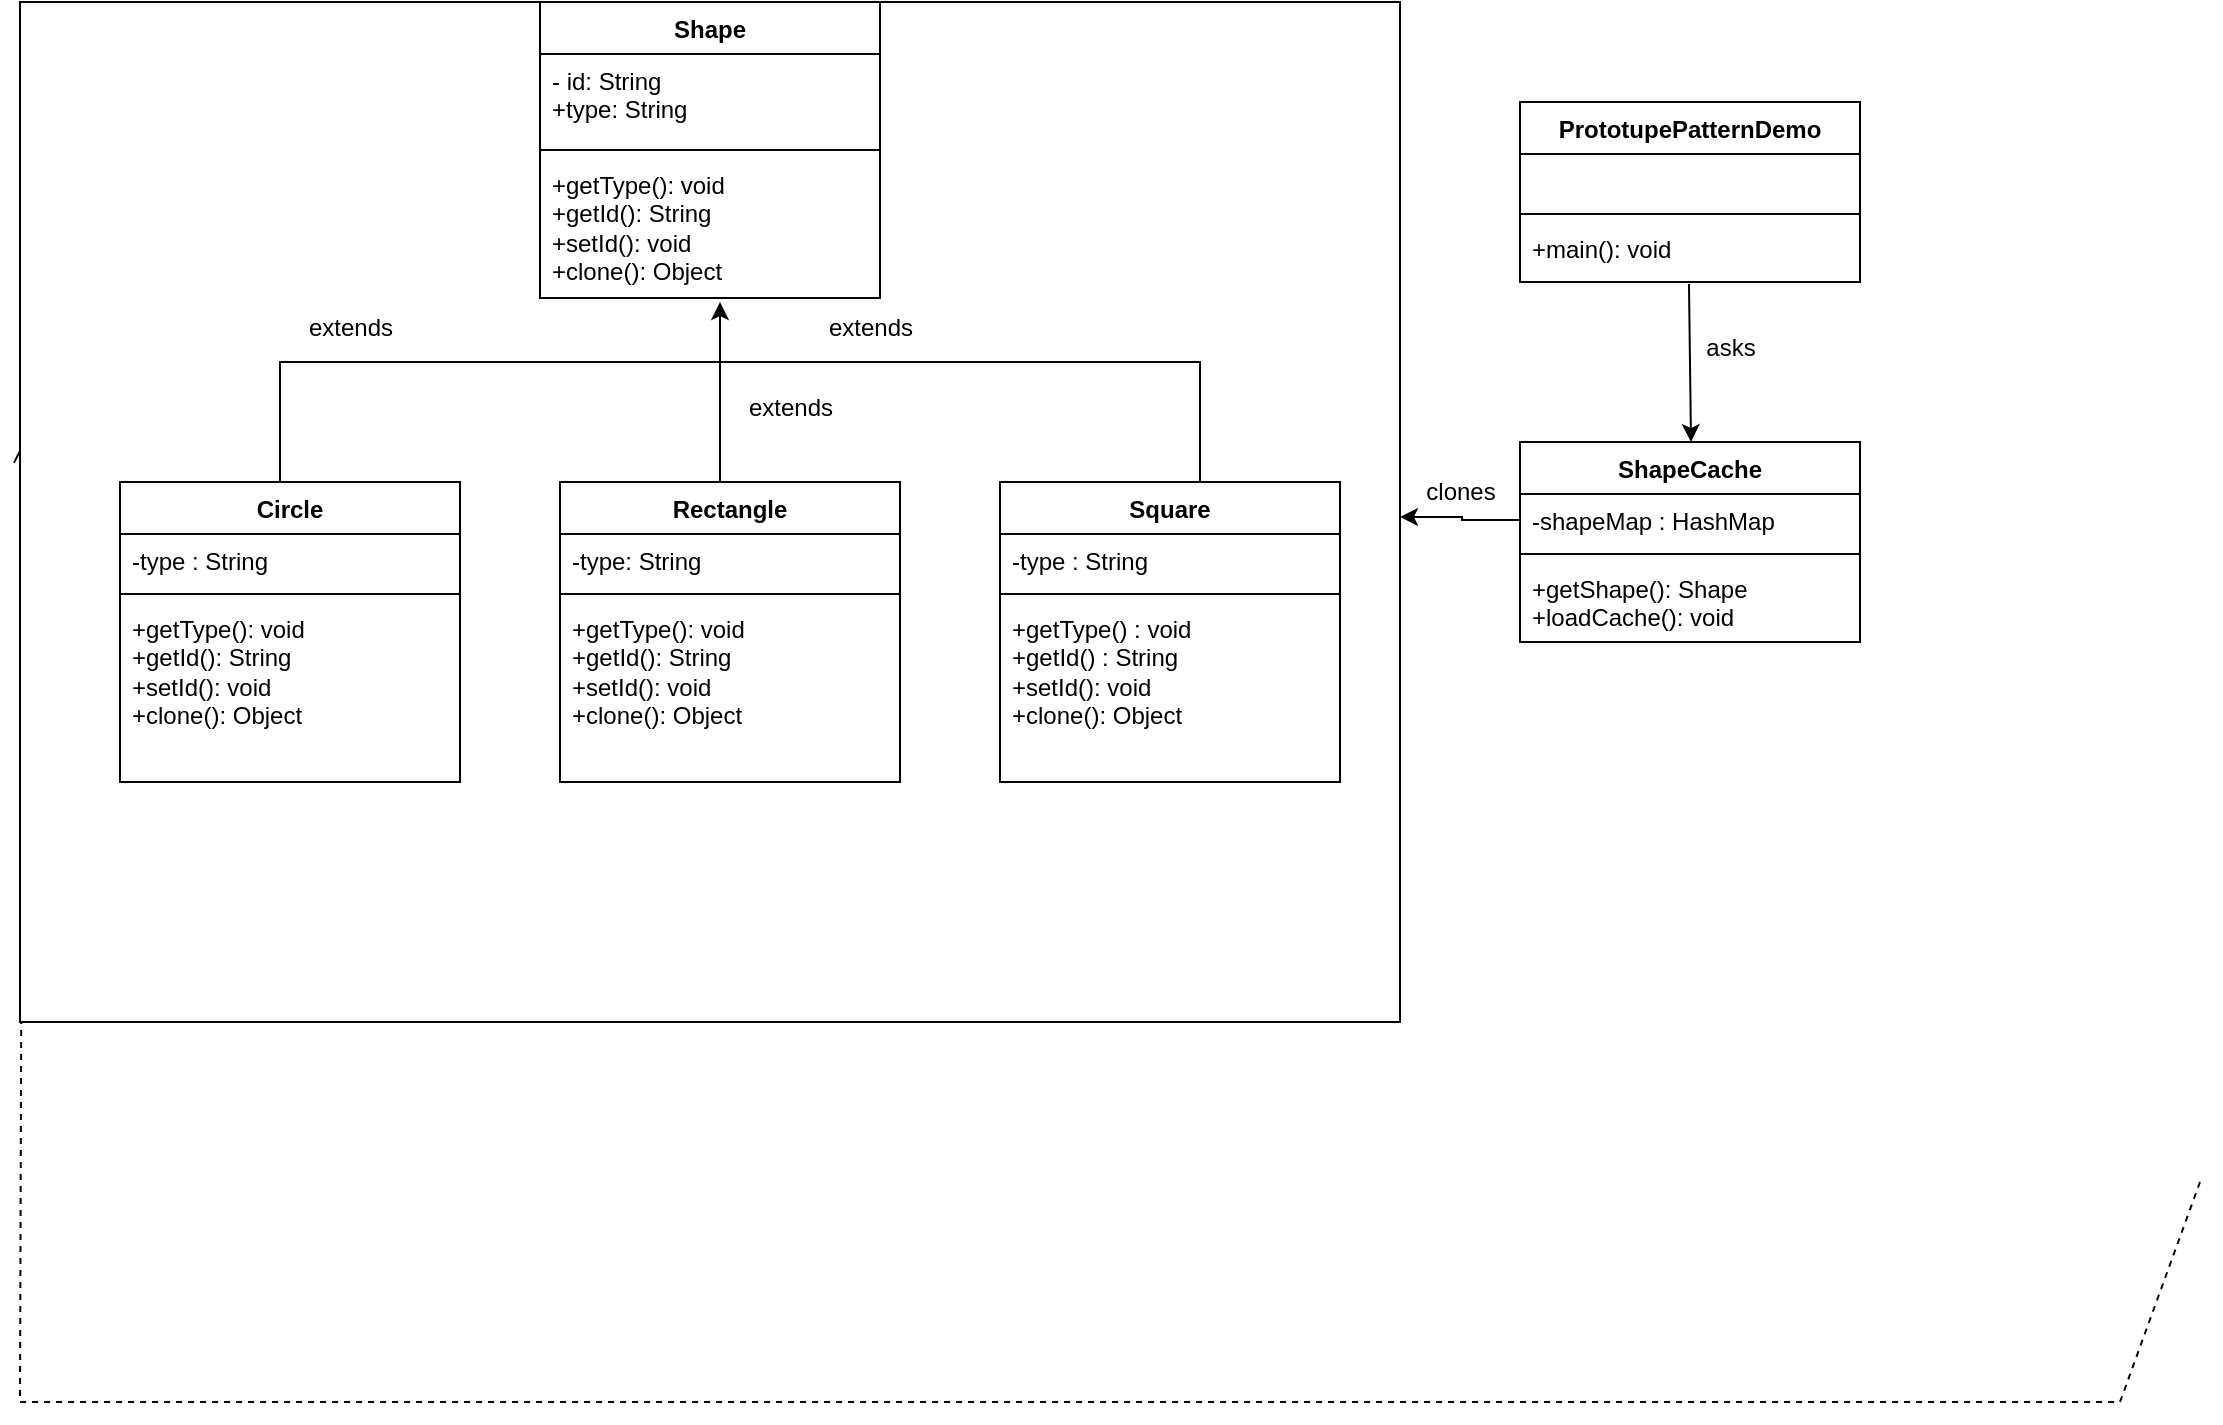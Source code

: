 <mxfile version="22.1.0" type="device">
  <diagram name="Página-1" id="DkVvcYBIbT2P-QnvVwDT">
    <mxGraphModel dx="1434" dy="759" grid="1" gridSize="10" guides="1" tooltips="1" connect="1" arrows="1" fold="1" page="1" pageScale="1" pageWidth="827" pageHeight="1169" math="0" shadow="0">
      <root>
        <mxCell id="0" />
        <mxCell id="1" parent="0" />
        <mxCell id="80fUx_5_ATNKXqXZNWFb-164" value="&lt;br&gt;" style="html=1;verticalAlign=bottom;endArrow=open;dashed=1;endSize=8;curved=0;rounded=0;exitX=0.5;exitY=1;exitDx=0;exitDy=0;entryX=0.322;entryY=1.004;entryDx=0;entryDy=0;entryPerimeter=0;" edge="1" parent="1" source="80fUx_5_ATNKXqXZNWFb-155">
          <mxGeometry relative="1" as="geometry">
            <mxPoint x="1200" y="680" as="sourcePoint" />
            <mxPoint x="111.52" y="310.32" as="targetPoint" />
            <Array as="points">
              <mxPoint x="1160" y="790" />
              <mxPoint x="110" y="790" />
            </Array>
          </mxGeometry>
        </mxCell>
        <mxCell id="80fUx_5_ATNKXqXZNWFb-257" value="" style="rounded=0;whiteSpace=wrap;html=1;movable=0;resizable=0;rotatable=0;deletable=0;editable=0;locked=1;connectable=0;" vertex="1" parent="1">
          <mxGeometry x="110" y="90" width="690" height="510" as="geometry" />
        </mxCell>
        <mxCell id="80fUx_5_ATNKXqXZNWFb-258" value="Shape" style="swimlane;align=center;verticalAlign=top;childLayout=stackLayout;horizontal=1;startSize=26;horizontalStack=0;resizeParent=1;resizeParentMax=0;resizeLast=0;collapsible=1;marginBottom=0;whiteSpace=wrap;html=1;" vertex="1" parent="1">
          <mxGeometry x="370" y="90" width="170" height="148" as="geometry">
            <mxRectangle x="130" y="130" width="100" height="30" as="alternateBounds" />
          </mxGeometry>
        </mxCell>
        <mxCell id="80fUx_5_ATNKXqXZNWFb-259" value="- id: String&lt;br&gt;+type: String" style="text;strokeColor=none;fillColor=none;align=left;verticalAlign=top;spacingLeft=4;spacingRight=4;overflow=hidden;rotatable=0;points=[[0,0.5],[1,0.5]];portConstraint=eastwest;whiteSpace=wrap;html=1;" vertex="1" parent="80fUx_5_ATNKXqXZNWFb-258">
          <mxGeometry y="26" width="170" height="44" as="geometry" />
        </mxCell>
        <mxCell id="80fUx_5_ATNKXqXZNWFb-260" value="" style="line;strokeWidth=1;fillColor=none;align=left;verticalAlign=middle;spacingTop=-1;spacingLeft=3;spacingRight=3;rotatable=0;labelPosition=right;points=[];portConstraint=eastwest;strokeColor=inherit;" vertex="1" parent="80fUx_5_ATNKXqXZNWFb-258">
          <mxGeometry y="70" width="170" height="8" as="geometry" />
        </mxCell>
        <mxCell id="80fUx_5_ATNKXqXZNWFb-261" value="+getType(): void&lt;br&gt;+getId(): String&lt;br&gt;+setId(): void&lt;br&gt;+clone(): Object" style="text;strokeColor=none;fillColor=none;align=left;verticalAlign=top;spacingLeft=4;spacingRight=4;overflow=hidden;rotatable=0;points=[[0,0.5],[1,0.5]];portConstraint=eastwest;whiteSpace=wrap;html=1;" vertex="1" parent="80fUx_5_ATNKXqXZNWFb-258">
          <mxGeometry y="78" width="170" height="70" as="geometry" />
        </mxCell>
        <mxCell id="80fUx_5_ATNKXqXZNWFb-262" value="Circle" style="swimlane;align=center;verticalAlign=top;childLayout=stackLayout;horizontal=1;startSize=26;horizontalStack=0;resizeParent=1;resizeParentMax=0;resizeLast=0;collapsible=1;marginBottom=0;whiteSpace=wrap;html=1;" vertex="1" parent="1">
          <mxGeometry x="160" y="330" width="170" height="150" as="geometry">
            <mxRectangle x="130" y="130" width="100" height="30" as="alternateBounds" />
          </mxGeometry>
        </mxCell>
        <mxCell id="80fUx_5_ATNKXqXZNWFb-263" value="-type : String" style="text;strokeColor=none;fillColor=none;align=left;verticalAlign=top;spacingLeft=4;spacingRight=4;overflow=hidden;rotatable=0;points=[[0,0.5],[1,0.5]];portConstraint=eastwest;whiteSpace=wrap;html=1;" vertex="1" parent="80fUx_5_ATNKXqXZNWFb-262">
          <mxGeometry y="26" width="170" height="26" as="geometry" />
        </mxCell>
        <mxCell id="80fUx_5_ATNKXqXZNWFb-264" value="" style="line;strokeWidth=1;fillColor=none;align=left;verticalAlign=middle;spacingTop=-1;spacingLeft=3;spacingRight=3;rotatable=0;labelPosition=right;points=[];portConstraint=eastwest;strokeColor=inherit;" vertex="1" parent="80fUx_5_ATNKXqXZNWFb-262">
          <mxGeometry y="52" width="170" height="8" as="geometry" />
        </mxCell>
        <mxCell id="80fUx_5_ATNKXqXZNWFb-265" value="+getType(): void&lt;br&gt;+getId(): String&lt;br&gt;+setId(): void&lt;br&gt;+clone(): Object" style="text;strokeColor=none;fillColor=none;align=left;verticalAlign=top;spacingLeft=4;spacingRight=4;overflow=hidden;rotatable=0;points=[[0,0.5],[1,0.5]];portConstraint=eastwest;whiteSpace=wrap;html=1;" vertex="1" parent="80fUx_5_ATNKXqXZNWFb-262">
          <mxGeometry y="60" width="170" height="90" as="geometry" />
        </mxCell>
        <mxCell id="80fUx_5_ATNKXqXZNWFb-266" value="Rectangle" style="swimlane;align=center;verticalAlign=top;childLayout=stackLayout;horizontal=1;startSize=26;horizontalStack=0;resizeParent=1;resizeParentMax=0;resizeLast=0;collapsible=1;marginBottom=0;whiteSpace=wrap;html=1;" vertex="1" parent="1">
          <mxGeometry x="380" y="330" width="170" height="150" as="geometry">
            <mxRectangle x="130" y="130" width="100" height="30" as="alternateBounds" />
          </mxGeometry>
        </mxCell>
        <mxCell id="80fUx_5_ATNKXqXZNWFb-267" value="-type: String" style="text;strokeColor=none;fillColor=none;align=left;verticalAlign=top;spacingLeft=4;spacingRight=4;overflow=hidden;rotatable=0;points=[[0,0.5],[1,0.5]];portConstraint=eastwest;whiteSpace=wrap;html=1;" vertex="1" parent="80fUx_5_ATNKXqXZNWFb-266">
          <mxGeometry y="26" width="170" height="26" as="geometry" />
        </mxCell>
        <mxCell id="80fUx_5_ATNKXqXZNWFb-268" value="" style="line;strokeWidth=1;fillColor=none;align=left;verticalAlign=middle;spacingTop=-1;spacingLeft=3;spacingRight=3;rotatable=0;labelPosition=right;points=[];portConstraint=eastwest;strokeColor=inherit;" vertex="1" parent="80fUx_5_ATNKXqXZNWFb-266">
          <mxGeometry y="52" width="170" height="8" as="geometry" />
        </mxCell>
        <mxCell id="80fUx_5_ATNKXqXZNWFb-269" value="+getType(): void&lt;br&gt;+getId(): String&lt;br&gt;+setId(): void&lt;br&gt;+clone(): Object" style="text;strokeColor=none;fillColor=none;align=left;verticalAlign=top;spacingLeft=4;spacingRight=4;overflow=hidden;rotatable=0;points=[[0,0.5],[1,0.5]];portConstraint=eastwest;whiteSpace=wrap;html=1;" vertex="1" parent="80fUx_5_ATNKXqXZNWFb-266">
          <mxGeometry y="60" width="170" height="90" as="geometry" />
        </mxCell>
        <mxCell id="80fUx_5_ATNKXqXZNWFb-270" value="Square" style="swimlane;align=center;verticalAlign=top;childLayout=stackLayout;horizontal=1;startSize=26;horizontalStack=0;resizeParent=1;resizeParentMax=0;resizeLast=0;collapsible=1;marginBottom=0;whiteSpace=wrap;html=1;" vertex="1" parent="1">
          <mxGeometry x="600" y="330" width="170" height="150" as="geometry">
            <mxRectangle x="130" y="130" width="100" height="30" as="alternateBounds" />
          </mxGeometry>
        </mxCell>
        <mxCell id="80fUx_5_ATNKXqXZNWFb-271" value="-type : String" style="text;strokeColor=none;fillColor=none;align=left;verticalAlign=top;spacingLeft=4;spacingRight=4;overflow=hidden;rotatable=0;points=[[0,0.5],[1,0.5]];portConstraint=eastwest;whiteSpace=wrap;html=1;" vertex="1" parent="80fUx_5_ATNKXqXZNWFb-270">
          <mxGeometry y="26" width="170" height="26" as="geometry" />
        </mxCell>
        <mxCell id="80fUx_5_ATNKXqXZNWFb-272" value="" style="line;strokeWidth=1;fillColor=none;align=left;verticalAlign=middle;spacingTop=-1;spacingLeft=3;spacingRight=3;rotatable=0;labelPosition=right;points=[];portConstraint=eastwest;strokeColor=inherit;" vertex="1" parent="80fUx_5_ATNKXqXZNWFb-270">
          <mxGeometry y="52" width="170" height="8" as="geometry" />
        </mxCell>
        <mxCell id="80fUx_5_ATNKXqXZNWFb-273" value="+getType() : void&lt;br&gt;+getId() : String&lt;br&gt;+setId(): void&lt;br&gt;+clone(): Object" style="text;strokeColor=none;fillColor=none;align=left;verticalAlign=top;spacingLeft=4;spacingRight=4;overflow=hidden;rotatable=0;points=[[0,0.5],[1,0.5]];portConstraint=eastwest;whiteSpace=wrap;html=1;" vertex="1" parent="80fUx_5_ATNKXqXZNWFb-270">
          <mxGeometry y="60" width="170" height="90" as="geometry" />
        </mxCell>
        <mxCell id="80fUx_5_ATNKXqXZNWFb-274" value="PrototupePatternDemo" style="swimlane;align=center;verticalAlign=top;childLayout=stackLayout;horizontal=1;startSize=26;horizontalStack=0;resizeParent=1;resizeParentMax=0;resizeLast=0;collapsible=1;marginBottom=0;whiteSpace=wrap;html=1;" vertex="1" parent="1">
          <mxGeometry x="860" y="140" width="170" height="90" as="geometry">
            <mxRectangle x="130" y="130" width="100" height="30" as="alternateBounds" />
          </mxGeometry>
        </mxCell>
        <mxCell id="80fUx_5_ATNKXqXZNWFb-275" value="&lt;br&gt;" style="text;strokeColor=none;fillColor=none;align=left;verticalAlign=top;spacingLeft=4;spacingRight=4;overflow=hidden;rotatable=0;points=[[0,0.5],[1,0.5]];portConstraint=eastwest;whiteSpace=wrap;html=1;" vertex="1" parent="80fUx_5_ATNKXqXZNWFb-274">
          <mxGeometry y="26" width="170" height="26" as="geometry" />
        </mxCell>
        <mxCell id="80fUx_5_ATNKXqXZNWFb-276" value="" style="line;strokeWidth=1;fillColor=none;align=left;verticalAlign=middle;spacingTop=-1;spacingLeft=3;spacingRight=3;rotatable=0;labelPosition=right;points=[];portConstraint=eastwest;strokeColor=inherit;" vertex="1" parent="80fUx_5_ATNKXqXZNWFb-274">
          <mxGeometry y="52" width="170" height="8" as="geometry" />
        </mxCell>
        <mxCell id="80fUx_5_ATNKXqXZNWFb-277" value="+main(): void&lt;br&gt;" style="text;strokeColor=none;fillColor=none;align=left;verticalAlign=top;spacingLeft=4;spacingRight=4;overflow=hidden;rotatable=0;points=[[0,0.5],[1,0.5]];portConstraint=eastwest;whiteSpace=wrap;html=1;" vertex="1" parent="80fUx_5_ATNKXqXZNWFb-274">
          <mxGeometry y="60" width="170" height="30" as="geometry" />
        </mxCell>
        <mxCell id="80fUx_5_ATNKXqXZNWFb-278" value="ShapeCache" style="swimlane;align=center;verticalAlign=top;childLayout=stackLayout;horizontal=1;startSize=26;horizontalStack=0;resizeParent=1;resizeParentMax=0;resizeLast=0;collapsible=1;marginBottom=0;whiteSpace=wrap;html=1;" vertex="1" parent="1">
          <mxGeometry x="860" y="310" width="170" height="100" as="geometry">
            <mxRectangle x="130" y="130" width="100" height="30" as="alternateBounds" />
          </mxGeometry>
        </mxCell>
        <mxCell id="80fUx_5_ATNKXqXZNWFb-279" value="-shapeMap : HashMap" style="text;strokeColor=none;fillColor=none;align=left;verticalAlign=top;spacingLeft=4;spacingRight=4;overflow=hidden;rotatable=0;points=[[0,0.5],[1,0.5]];portConstraint=eastwest;whiteSpace=wrap;html=1;" vertex="1" parent="80fUx_5_ATNKXqXZNWFb-278">
          <mxGeometry y="26" width="170" height="26" as="geometry" />
        </mxCell>
        <mxCell id="80fUx_5_ATNKXqXZNWFb-280" value="" style="line;strokeWidth=1;fillColor=none;align=left;verticalAlign=middle;spacingTop=-1;spacingLeft=3;spacingRight=3;rotatable=0;labelPosition=right;points=[];portConstraint=eastwest;strokeColor=inherit;" vertex="1" parent="80fUx_5_ATNKXqXZNWFb-278">
          <mxGeometry y="52" width="170" height="8" as="geometry" />
        </mxCell>
        <mxCell id="80fUx_5_ATNKXqXZNWFb-281" value="+getShape(): Shape&lt;br&gt;+loadCache(): void" style="text;strokeColor=none;fillColor=none;align=left;verticalAlign=top;spacingLeft=4;spacingRight=4;overflow=hidden;rotatable=0;points=[[0,0.5],[1,0.5]];portConstraint=eastwest;whiteSpace=wrap;html=1;" vertex="1" parent="80fUx_5_ATNKXqXZNWFb-278">
          <mxGeometry y="60" width="170" height="40" as="geometry" />
        </mxCell>
        <mxCell id="80fUx_5_ATNKXqXZNWFb-282" style="edgeStyle=orthogonalEdgeStyle;rounded=0;orthogonalLoop=1;jettySize=auto;html=1;exitX=0;exitY=0.5;exitDx=0;exitDy=0;entryX=1;entryY=0.75;entryDx=0;entryDy=0;" edge="1" parent="1" source="80fUx_5_ATNKXqXZNWFb-279">
          <mxGeometry relative="1" as="geometry">
            <mxPoint x="800" y="347.5" as="targetPoint" />
            <Array as="points">
              <mxPoint x="831" y="349" />
              <mxPoint x="831" y="348" />
            </Array>
          </mxGeometry>
        </mxCell>
        <mxCell id="80fUx_5_ATNKXqXZNWFb-283" value="" style="endArrow=classic;html=1;rounded=0;entryX=0.359;entryY=0;entryDx=0;entryDy=0;entryPerimeter=0;exitX=0.353;exitY=1.033;exitDx=0;exitDy=0;exitPerimeter=0;" edge="1" parent="1">
          <mxGeometry width="50" height="50" relative="1" as="geometry">
            <mxPoint x="944.49" y="230.99" as="sourcePoint" />
            <mxPoint x="945.51" y="310" as="targetPoint" />
          </mxGeometry>
        </mxCell>
        <mxCell id="80fUx_5_ATNKXqXZNWFb-286" value="clones" style="text;html=1;align=center;verticalAlign=middle;resizable=0;points=[];autosize=1;strokeColor=none;fillColor=none;" vertex="1" parent="1">
          <mxGeometry x="800" y="320" width="60" height="30" as="geometry" />
        </mxCell>
        <mxCell id="80fUx_5_ATNKXqXZNWFb-291" value="asks" style="text;html=1;align=center;verticalAlign=middle;resizable=0;points=[];autosize=1;strokeColor=none;fillColor=none;" vertex="1" parent="1">
          <mxGeometry x="940" y="248" width="50" height="30" as="geometry" />
        </mxCell>
        <mxCell id="80fUx_5_ATNKXqXZNWFb-292" value="" style="endArrow=none;html=1;rounded=0;" edge="1" parent="1">
          <mxGeometry width="50" height="50" relative="1" as="geometry">
            <mxPoint x="240" y="330" as="sourcePoint" />
            <mxPoint x="700" y="330" as="targetPoint" />
            <Array as="points">
              <mxPoint x="240" y="270" />
              <mxPoint x="700" y="270" />
            </Array>
          </mxGeometry>
        </mxCell>
        <mxCell id="80fUx_5_ATNKXqXZNWFb-294" value="" style="endArrow=none;html=1;rounded=0;" edge="1" parent="1">
          <mxGeometry width="50" height="50" relative="1" as="geometry">
            <mxPoint x="460" y="330" as="sourcePoint" />
            <mxPoint x="460" y="270" as="targetPoint" />
          </mxGeometry>
        </mxCell>
        <mxCell id="80fUx_5_ATNKXqXZNWFb-295" value="" style="endArrow=classic;html=1;rounded=0;" edge="1" parent="1">
          <mxGeometry width="50" height="50" relative="1" as="geometry">
            <mxPoint x="460" y="270" as="sourcePoint" />
            <mxPoint x="460" y="240" as="targetPoint" />
          </mxGeometry>
        </mxCell>
        <mxCell id="80fUx_5_ATNKXqXZNWFb-296" value="extends" style="text;html=1;align=center;verticalAlign=middle;resizable=0;points=[];autosize=1;strokeColor=none;fillColor=none;" vertex="1" parent="1">
          <mxGeometry x="460" y="278" width="70" height="30" as="geometry" />
        </mxCell>
        <mxCell id="80fUx_5_ATNKXqXZNWFb-297" value="extends" style="text;html=1;align=center;verticalAlign=middle;resizable=0;points=[];autosize=1;strokeColor=none;fillColor=none;" vertex="1" parent="1">
          <mxGeometry x="240" y="238" width="70" height="30" as="geometry" />
        </mxCell>
        <mxCell id="80fUx_5_ATNKXqXZNWFb-298" value="extends" style="text;html=1;align=center;verticalAlign=middle;resizable=0;points=[];autosize=1;strokeColor=none;fillColor=none;" vertex="1" parent="1">
          <mxGeometry x="500" y="238" width="70" height="30" as="geometry" />
        </mxCell>
      </root>
    </mxGraphModel>
  </diagram>
</mxfile>
